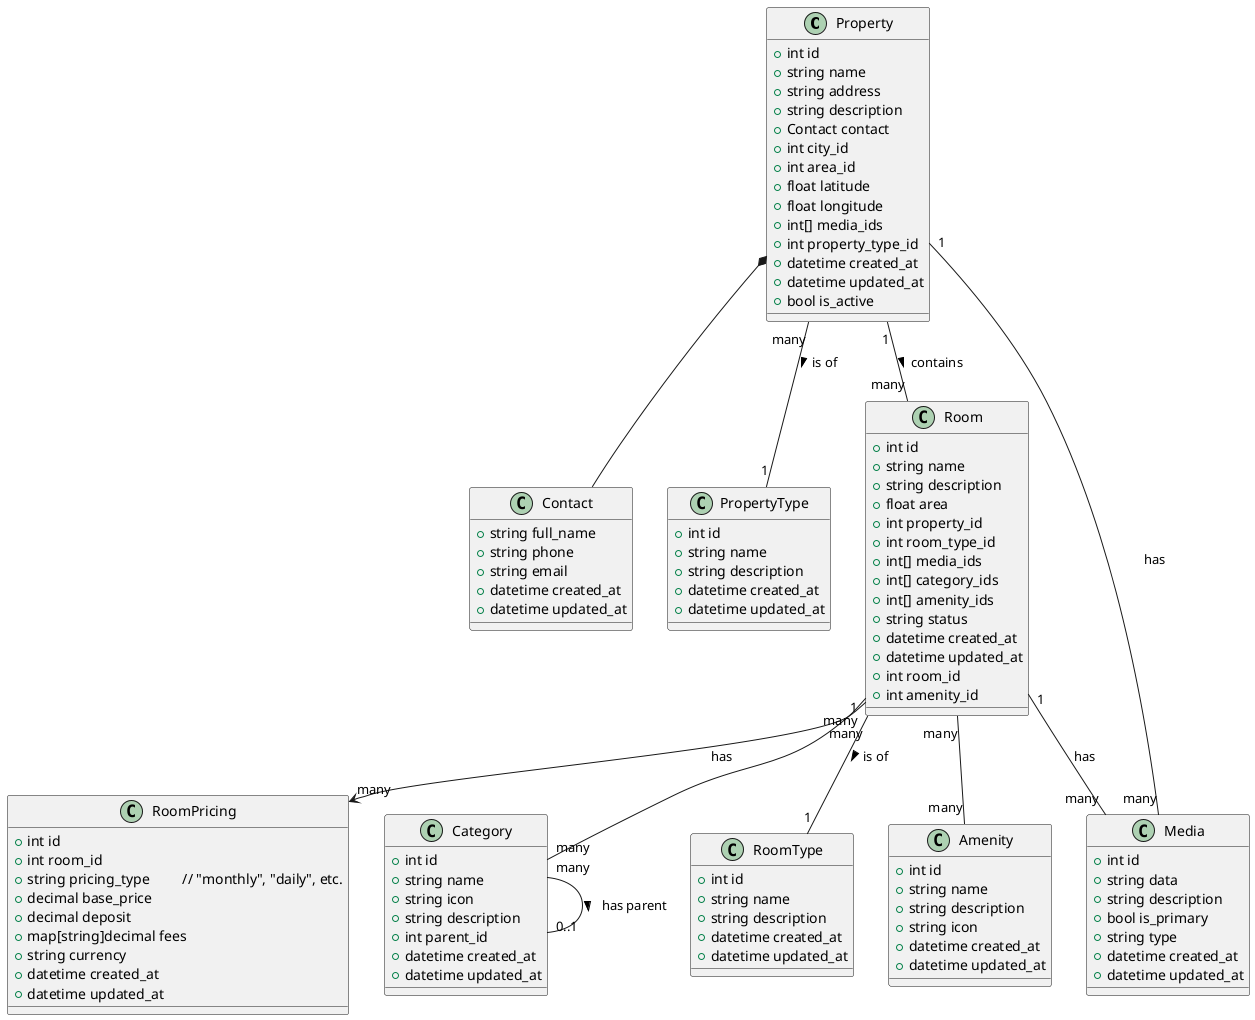 @startuml Property Management System

class Property {
  +int id
  +string name
  +string address
  +string description
  +Contact contact
  +int city_id
  +int area_id
  +float latitude
  +float longitude
  +int[] media_ids
  +int property_type_id
  +datetime created_at
  +datetime updated_at
  +bool is_active
}
class Contact {
  +string full_name
  +string phone
  +string email
  +datetime created_at
  +datetime updated_at
}

class PropertyType {
  +int id
  +string name
  +string description
  +datetime created_at
  +datetime updated_at
}

class Room {
  +int id
  +string name
  +string description
  +float area
  +int property_id
  +int room_type_id
  +int[] media_ids
  +int[] category_ids
  +int[] amenity_ids
  +string status
  +datetime created_at
  +datetime updated_at
}
class RoomPricing {
  +int id
  +int room_id
  +string pricing_type         // "monthly", "daily", etc.
  +decimal base_price
  +decimal deposit
  +map[string]decimal fees
  +string currency
  +datetime created_at
  +datetime updated_at
}
class RoomType {
  +int id
  +string name
  +string description
  +datetime created_at
  +datetime updated_at
}



class Amenity {
  +int id
  +string name
  +string description
  +string icon
  +datetime created_at
  +datetime updated_at
}

class Media {
  +int id
  +string data
  +string description
  +bool is_primary
  +string type
  +datetime created_at
  +datetime updated_at
}




class Category {
  +int id
  +string name
  +string icon
  +string description
  +int parent_id
  +datetime created_at
  +datetime updated_at

}

class Room {
  +int room_id
  +int amenity_id
}


Property "1" -- "many" Room : contains >
Property "many" -- "1" PropertyType : is of >

Room "many" -- "1" RoomType : is of >
Room "1" --> "many" RoomPricing : has

Room "many" -- "many" Amenity 

Room "many" -- "many" Category 

Category "many" -- "0..1" Category : has parent >

Room "1" -- "many" Media : has
Property "1" -- "many" Media : has
Property *-- Contact

  
@enduml
